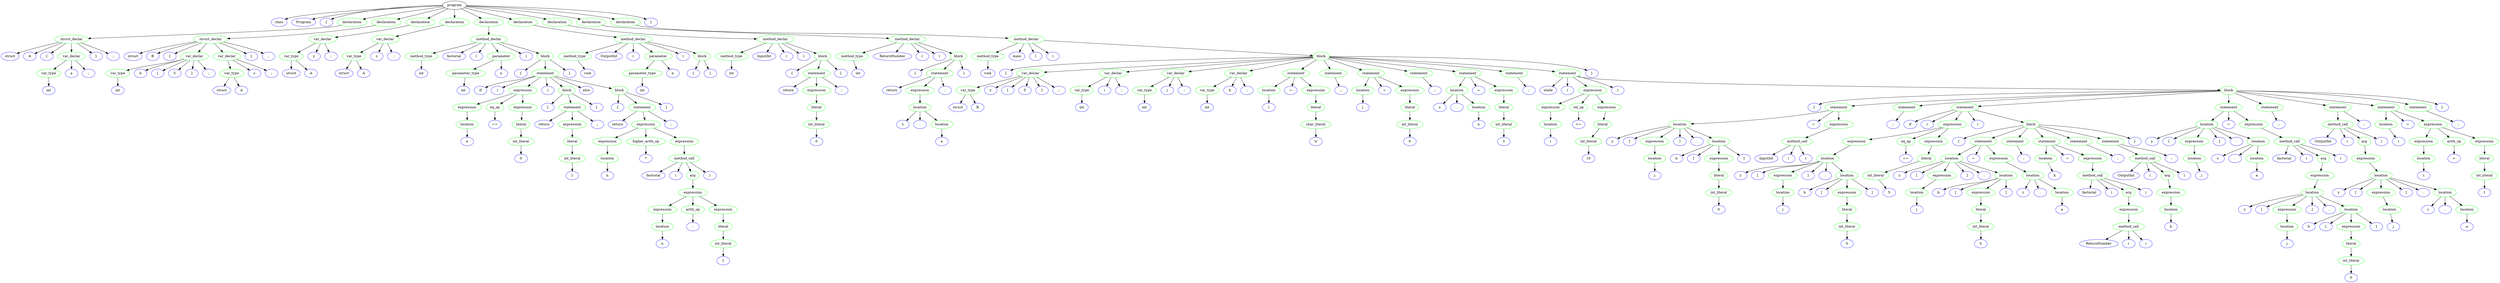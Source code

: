 // Trees/tree_gui.gv
digraph "Trees/tree_gui" {
	0 [label=program]
	1 [label=class color=blue]
	0 -> 1
	2 [label=Program color=blue]
	0 -> 2
	3 [label="{" color=blue]
	0 -> 3
	4 [label=declaration color=green]
	0 -> 4
	5 [label=struct_declar color=green]
	4 -> 5
	6 [label=struct color=blue]
	5 -> 6
	7 [label=A color=blue]
	5 -> 7
	8 [label="{" color=blue]
	5 -> 8
	9 [label=var_declar color=green]
	5 -> 9
	10 [label=var_type color=green]
	9 -> 10
	11 [label=int color=blue]
	10 -> 11
	12 [label=a color=blue]
	9 -> 12
	13 [label=";" color=blue]
	9 -> 13
	14 [label="}" color=blue]
	5 -> 14
	15 [label=";" color=blue]
	5 -> 15
	16 [label=declaration color=green]
	0 -> 16
	17 [label=struct_declar color=green]
	16 -> 17
	18 [label=struct color=blue]
	17 -> 18
	19 [label=B color=blue]
	17 -> 19
	20 [label="{" color=blue]
	17 -> 20
	21 [label=var_declar color=green]
	17 -> 21
	22 [label=var_type color=green]
	21 -> 22
	23 [label=int color=blue]
	22 -> 23
	24 [label=b color=blue]
	21 -> 24
	25 [label="[" color=blue]
	21 -> 25
	26 [label=5 color=blue]
	21 -> 26
	27 [label="]" color=blue]
	21 -> 27
	28 [label=";" color=blue]
	21 -> 28
	29 [label=var_declar color=green]
	17 -> 29
	30 [label=var_type color=green]
	29 -> 30
	31 [label=struct color=blue]
	30 -> 31
	32 [label=A color=blue]
	30 -> 32
	33 [label=c color=blue]
	29 -> 33
	34 [label=";" color=blue]
	29 -> 34
	35 [label="}" color=blue]
	17 -> 35
	36 [label=";" color=blue]
	17 -> 36
	37 [label=declaration color=green]
	0 -> 37
	38 [label=var_declar color=green]
	37 -> 38
	39 [label=var_type color=green]
	38 -> 39
	40 [label=struct color=blue]
	39 -> 40
	41 [label=A color=blue]
	39 -> 41
	42 [label=y color=blue]
	38 -> 42
	43 [label=";" color=blue]
	38 -> 43
	44 [label=declaration color=green]
	0 -> 44
	45 [label=var_declar color=green]
	44 -> 45
	46 [label=var_type color=green]
	45 -> 46
	47 [label=struct color=blue]
	46 -> 47
	48 [label=A color=blue]
	46 -> 48
	49 [label=z color=blue]
	45 -> 49
	50 [label=";" color=blue]
	45 -> 50
	51 [label=declaration color=green]
	0 -> 51
	52 [label=method_declar color=green]
	51 -> 52
	53 [label=method_type color=green]
	52 -> 53
	54 [label=int color=blue]
	53 -> 54
	55 [label=factorial color=blue]
	52 -> 55
	56 [label="(" color=blue]
	52 -> 56
	57 [label=parameter color=green]
	52 -> 57
	58 [label=parameter_type color=green]
	57 -> 58
	59 [label=int color=blue]
	58 -> 59
	60 [label=n color=blue]
	57 -> 60
	61 [label=")" color=blue]
	52 -> 61
	62 [label=block color=green]
	52 -> 62
	63 [label="{" color=blue]
	62 -> 63
	64 [label=statement color=green]
	62 -> 64
	65 [label=if color=blue]
	64 -> 65
	66 [label="(" color=blue]
	64 -> 66
	67 [label=expression color=green]
	64 -> 67
	68 [label=expression color=green]
	67 -> 68
	69 [label=location color=green]
	68 -> 69
	70 [label=n color=blue]
	69 -> 70
	71 [label=eq_op color=green]
	67 -> 71
	72 [label="==" color=blue]
	71 -> 72
	73 [label=expression color=green]
	67 -> 73
	74 [label=literal color=green]
	73 -> 74
	75 [label=int_literal color=green]
	74 -> 75
	76 [label=0 color=blue]
	75 -> 76
	77 [label=")" color=blue]
	64 -> 77
	78 [label=block color=green]
	64 -> 78
	79 [label="{" color=blue]
	78 -> 79
	80 [label=statement color=green]
	78 -> 80
	81 [label=return color=blue]
	80 -> 81
	82 [label=expression color=green]
	80 -> 82
	83 [label=literal color=green]
	82 -> 83
	84 [label=int_literal color=green]
	83 -> 84
	85 [label=1 color=blue]
	84 -> 85
	86 [label=";" color=blue]
	80 -> 86
	87 [label="}" color=blue]
	78 -> 87
	88 [label=else color=blue]
	64 -> 88
	89 [label=block color=green]
	64 -> 89
	90 [label="{" color=blue]
	89 -> 90
	91 [label=statement color=green]
	89 -> 91
	92 [label=return color=blue]
	91 -> 92
	93 [label=expression color=green]
	91 -> 93
	94 [label=expression color=green]
	93 -> 94
	95 [label=location color=green]
	94 -> 95
	96 [label=n color=blue]
	95 -> 96
	97 [label=higher_arith_op color=green]
	93 -> 97
	98 [label="*" color=blue]
	97 -> 98
	99 [label=expression color=green]
	93 -> 99
	100 [label=method_call color=green]
	99 -> 100
	101 [label=factorial color=blue]
	100 -> 101
	102 [label="(" color=blue]
	100 -> 102
	103 [label=arg color=green]
	100 -> 103
	104 [label=expression color=green]
	103 -> 104
	105 [label=expression color=green]
	104 -> 105
	106 [label=location color=green]
	105 -> 106
	107 [label=n color=blue]
	106 -> 107
	108 [label=arith_op color=green]
	104 -> 108
	109 [label="-" color=blue]
	108 -> 109
	110 [label=expression color=green]
	104 -> 110
	111 [label=literal color=green]
	110 -> 111
	112 [label=int_literal color=green]
	111 -> 112
	113 [label=1 color=blue]
	112 -> 113
	114 [label=")" color=blue]
	100 -> 114
	115 [label=";" color=blue]
	91 -> 115
	116 [label="}" color=blue]
	89 -> 116
	117 [label="}" color=blue]
	62 -> 117
	118 [label=declaration color=green]
	0 -> 118
	119 [label=method_declar color=green]
	118 -> 119
	120 [label=method_type color=green]
	119 -> 120
	121 [label=void color=blue]
	120 -> 121
	122 [label=OutputInt color=blue]
	119 -> 122
	123 [label="(" color=blue]
	119 -> 123
	124 [label=parameter color=green]
	119 -> 124
	125 [label=parameter_type color=green]
	124 -> 125
	126 [label=int color=blue]
	125 -> 126
	127 [label=n color=blue]
	124 -> 127
	128 [label=")" color=blue]
	119 -> 128
	129 [label=block color=green]
	119 -> 129
	130 [label="{" color=blue]
	129 -> 130
	131 [label="}" color=blue]
	129 -> 131
	132 [label=declaration color=green]
	0 -> 132
	133 [label=method_declar color=green]
	132 -> 133
	134 [label=method_type color=green]
	133 -> 134
	135 [label=int color=blue]
	134 -> 135
	136 [label=InputInt color=blue]
	133 -> 136
	137 [label="(" color=blue]
	133 -> 137
	138 [label=")" color=blue]
	133 -> 138
	139 [label=block color=green]
	133 -> 139
	140 [label="{" color=blue]
	139 -> 140
	141 [label=statement color=green]
	139 -> 141
	142 [label=return color=blue]
	141 -> 142
	143 [label=expression color=green]
	141 -> 143
	144 [label=literal color=green]
	143 -> 144
	145 [label=int_literal color=green]
	144 -> 145
	146 [label=0 color=blue]
	145 -> 146
	147 [label=";" color=blue]
	141 -> 147
	148 [label="}" color=blue]
	139 -> 148
	149 [label=declaration color=green]
	0 -> 149
	150 [label=method_declar color=green]
	149 -> 150
	151 [label=method_type color=green]
	150 -> 151
	152 [label=int color=blue]
	151 -> 152
	153 [label=ReturnNumber color=blue]
	150 -> 153
	154 [label="(" color=blue]
	150 -> 154
	155 [label=")" color=blue]
	150 -> 155
	156 [label=block color=green]
	150 -> 156
	157 [label="{" color=blue]
	156 -> 157
	158 [label=statement color=green]
	156 -> 158
	159 [label=return color=blue]
	158 -> 159
	160 [label=expression color=green]
	158 -> 160
	161 [label=location color=green]
	160 -> 161
	162 [label=z color=blue]
	161 -> 162
	163 [label="." color=blue]
	161 -> 163
	164 [label=location color=green]
	161 -> 164
	165 [label=a color=blue]
	164 -> 165
	166 [label=";" color=blue]
	158 -> 166
	167 [label="}" color=blue]
	156 -> 167
	168 [label=declaration color=green]
	0 -> 168
	169 [label=method_declar color=green]
	168 -> 169
	170 [label=method_type color=green]
	169 -> 170
	171 [label=void color=blue]
	170 -> 171
	172 [label=main color=blue]
	169 -> 172
	173 [label="(" color=blue]
	169 -> 173
	174 [label=")" color=blue]
	169 -> 174
	175 [label=block color=green]
	169 -> 175
	176 [label="{" color=blue]
	175 -> 176
	177 [label=var_declar color=green]
	175 -> 177
	178 [label=var_type color=green]
	177 -> 178
	179 [label=struct color=blue]
	178 -> 179
	180 [label=B color=blue]
	178 -> 180
	181 [label=y color=blue]
	177 -> 181
	182 [label="[" color=blue]
	177 -> 182
	183 [label=5 color=blue]
	177 -> 183
	184 [label="]" color=blue]
	177 -> 184
	185 [label=";" color=blue]
	177 -> 185
	186 [label=var_declar color=green]
	175 -> 186
	187 [label=var_type color=green]
	186 -> 187
	188 [label=int color=blue]
	187 -> 188
	189 [label=i color=blue]
	186 -> 189
	190 [label=";" color=blue]
	186 -> 190
	191 [label=var_declar color=green]
	175 -> 191
	192 [label=var_type color=green]
	191 -> 192
	193 [label=int color=blue]
	192 -> 193
	194 [label=j color=blue]
	191 -> 194
	195 [label=";" color=blue]
	191 -> 195
	196 [label=var_declar color=green]
	175 -> 196
	197 [label=var_type color=green]
	196 -> 197
	198 [label=int color=blue]
	197 -> 198
	199 [label=k color=blue]
	196 -> 199
	200 [label=";" color=blue]
	196 -> 200
	201 [label=statement color=green]
	175 -> 201
	202 [label=location color=green]
	201 -> 202
	203 [label=i color=blue]
	202 -> 203
	204 [label="=" color=blue]
	201 -> 204
	205 [label=expression color=green]
	201 -> 205
	206 [label=literal color=green]
	205 -> 206
	207 [label=char_literal color=green]
	206 -> 207
	208 [label="'a'" color=blue]
	207 -> 208
	209 [label=statement color=green]
	175 -> 209
	210 [label=";" color=blue]
	209 -> 210
	211 [label=statement color=green]
	175 -> 211
	212 [label=location color=green]
	211 -> 212
	213 [label=j color=blue]
	212 -> 213
	214 [label="=" color=blue]
	211 -> 214
	215 [label=expression color=green]
	211 -> 215
	216 [label=literal color=green]
	215 -> 216
	217 [label=int_literal color=green]
	216 -> 217
	218 [label=0 color=blue]
	217 -> 218
	219 [label=statement color=green]
	175 -> 219
	220 [label=";" color=blue]
	219 -> 220
	221 [label=statement color=green]
	175 -> 221
	222 [label=location color=green]
	221 -> 222
	223 [label=z color=blue]
	222 -> 223
	224 [label="." color=blue]
	222 -> 224
	225 [label=location color=green]
	222 -> 225
	226 [label=a color=blue]
	225 -> 226
	227 [label="=" color=blue]
	221 -> 227
	228 [label=expression color=green]
	221 -> 228
	229 [label=literal color=green]
	228 -> 229
	230 [label=int_literal color=green]
	229 -> 230
	231 [label=3 color=blue]
	230 -> 231
	232 [label=statement color=green]
	175 -> 232
	233 [label=";" color=blue]
	232 -> 233
	234 [label=statement color=green]
	175 -> 234
	235 [label=while color=blue]
	234 -> 235
	236 [label="(" color=blue]
	234 -> 236
	237 [label=expression color=green]
	234 -> 237
	238 [label=expression color=green]
	237 -> 238
	239 [label=location color=green]
	238 -> 239
	240 [label=i color=blue]
	239 -> 240
	241 [label=rel_op color=green]
	237 -> 241
	242 [label="<=" color=blue]
	241 -> 242
	243 [label=expression color=green]
	237 -> 243
	244 [label=literal color=green]
	243 -> 244
	245 [label=int_literal color=green]
	244 -> 245
	246 [label=10 color=blue]
	245 -> 246
	247 [label=")" color=blue]
	234 -> 247
	248 [label=block color=green]
	234 -> 248
	249 [label="{" color=blue]
	248 -> 249
	250 [label=statement color=green]
	248 -> 250
	251 [label=location color=green]
	250 -> 251
	252 [label=y color=blue]
	251 -> 252
	253 [label="[" color=blue]
	251 -> 253
	254 [label=expression color=green]
	251 -> 254
	255 [label=location color=green]
	254 -> 255
	256 [label=j color=blue]
	255 -> 256
	257 [label="]" color=blue]
	251 -> 257
	258 [label="." color=blue]
	251 -> 258
	259 [label=location color=green]
	251 -> 259
	260 [label=b color=blue]
	259 -> 260
	261 [label="[" color=blue]
	259 -> 261
	262 [label=expression color=green]
	259 -> 262
	263 [label=literal color=green]
	262 -> 263
	264 [label=int_literal color=green]
	263 -> 264
	265 [label=0 color=blue]
	264 -> 265
	266 [label="]" color=blue]
	259 -> 266
	267 [label="=" color=blue]
	250 -> 267
	268 [label=expression color=green]
	250 -> 268
	269 [label=method_call color=green]
	268 -> 269
	270 [label=InputInt color=blue]
	269 -> 270
	271 [label="(" color=blue]
	269 -> 271
	272 [label=")" color=blue]
	269 -> 272
	273 [label=statement color=green]
	248 -> 273
	274 [label=";" color=blue]
	273 -> 274
	275 [label=statement color=green]
	248 -> 275
	276 [label=if color=blue]
	275 -> 276
	277 [label="(" color=blue]
	275 -> 277
	278 [label=expression color=green]
	275 -> 278
	279 [label=expression color=green]
	278 -> 279
	280 [label=location color=green]
	279 -> 280
	281 [label=y color=blue]
	280 -> 281
	282 [label="[" color=blue]
	280 -> 282
	283 [label=expression color=green]
	280 -> 283
	284 [label=location color=green]
	283 -> 284
	285 [label=j color=blue]
	284 -> 285
	286 [label="]" color=blue]
	280 -> 286
	287 [label="." color=blue]
	280 -> 287
	288 [label=location color=green]
	280 -> 288
	289 [label=b color=blue]
	288 -> 289
	290 [label="[" color=blue]
	288 -> 290
	291 [label=expression color=green]
	288 -> 291
	292 [label=literal color=green]
	291 -> 292
	293 [label=int_literal color=green]
	292 -> 293
	294 [label=0 color=blue]
	293 -> 294
	295 [label="]" color=blue]
	288 -> 295
	296 [label=eq_op color=green]
	278 -> 296
	297 [label="==" color=blue]
	296 -> 297
	298 [label=expression color=green]
	278 -> 298
	299 [label=literal color=green]
	298 -> 299
	300 [label=int_literal color=green]
	299 -> 300
	301 [label=5 color=blue]
	300 -> 301
	302 [label=")" color=blue]
	275 -> 302
	303 [label=block color=green]
	275 -> 303
	304 [label="{" color=blue]
	303 -> 304
	305 [label=statement color=green]
	303 -> 305
	306 [label=location color=green]
	305 -> 306
	307 [label=y color=blue]
	306 -> 307
	308 [label="[" color=blue]
	306 -> 308
	309 [label=expression color=green]
	306 -> 309
	310 [label=location color=green]
	309 -> 310
	311 [label=j color=blue]
	310 -> 311
	312 [label="]" color=blue]
	306 -> 312
	313 [label="." color=blue]
	306 -> 313
	314 [label=location color=green]
	306 -> 314
	315 [label=b color=blue]
	314 -> 315
	316 [label="[" color=blue]
	314 -> 316
	317 [label=expression color=green]
	314 -> 317
	318 [label=literal color=green]
	317 -> 318
	319 [label=int_literal color=green]
	318 -> 319
	320 [label=0 color=blue]
	319 -> 320
	321 [label="]" color=blue]
	314 -> 321
	322 [label="=" color=blue]
	305 -> 322
	323 [label=expression color=green]
	305 -> 323
	324 [label=location color=green]
	323 -> 324
	325 [label=z color=blue]
	324 -> 325
	326 [label="." color=blue]
	324 -> 326
	327 [label=location color=green]
	324 -> 327
	328 [label=a color=blue]
	327 -> 328
	329 [label=statement color=green]
	303 -> 329
	330 [label=";" color=blue]
	329 -> 330
	331 [label=statement color=green]
	303 -> 331
	332 [label=location color=green]
	331 -> 332
	333 [label=k color=blue]
	332 -> 333
	334 [label="=" color=blue]
	331 -> 334
	335 [label=expression color=green]
	331 -> 335
	336 [label=method_call color=green]
	335 -> 336
	337 [label=factorial color=blue]
	336 -> 337
	338 [label="(" color=blue]
	336 -> 338
	339 [label=arg color=green]
	336 -> 339
	340 [label=expression color=green]
	339 -> 340
	341 [label=method_call color=green]
	340 -> 341
	342 [label=ReturnNumber color=blue]
	341 -> 342
	343 [label="(" color=blue]
	341 -> 343
	344 [label=")" color=blue]
	341 -> 344
	345 [label=")" color=blue]
	336 -> 345
	346 [label=statement color=green]
	303 -> 346
	347 [label=";" color=blue]
	346 -> 347
	348 [label=statement color=green]
	303 -> 348
	349 [label=method_call color=green]
	348 -> 349
	350 [label=OutputInt color=blue]
	349 -> 350
	351 [label="(" color=blue]
	349 -> 351
	352 [label=arg color=green]
	349 -> 352
	353 [label=expression color=green]
	352 -> 353
	354 [label=location color=green]
	353 -> 354
	355 [label=k color=blue]
	354 -> 355
	356 [label=")" color=blue]
	349 -> 356
	357 [label=";" color=blue]
	348 -> 357
	358 [label="}" color=blue]
	303 -> 358
	359 [label=statement color=green]
	248 -> 359
	360 [label=location color=green]
	359 -> 360
	361 [label=y color=blue]
	360 -> 361
	362 [label="[" color=blue]
	360 -> 362
	363 [label=expression color=green]
	360 -> 363
	364 [label=location color=green]
	363 -> 364
	365 [label=j color=blue]
	364 -> 365
	366 [label="]" color=blue]
	360 -> 366
	367 [label="." color=blue]
	360 -> 367
	368 [label=location color=green]
	360 -> 368
	369 [label=c color=blue]
	368 -> 369
	370 [label="." color=blue]
	368 -> 370
	371 [label=location color=green]
	368 -> 371
	372 [label=a color=blue]
	371 -> 372
	373 [label="=" color=blue]
	359 -> 373
	374 [label=expression color=green]
	359 -> 374
	375 [label=method_call color=green]
	374 -> 375
	376 [label=factorial color=blue]
	375 -> 376
	377 [label="(" color=blue]
	375 -> 377
	378 [label=arg color=green]
	375 -> 378
	379 [label=expression color=green]
	378 -> 379
	380 [label=location color=green]
	379 -> 380
	381 [label=y color=blue]
	380 -> 381
	382 [label="[" color=blue]
	380 -> 382
	383 [label=expression color=green]
	380 -> 383
	384 [label=location color=green]
	383 -> 384
	385 [label=j color=blue]
	384 -> 385
	386 [label="]" color=blue]
	380 -> 386
	387 [label="." color=blue]
	380 -> 387
	388 [label=location color=green]
	380 -> 388
	389 [label=b color=blue]
	388 -> 389
	390 [label="[" color=blue]
	388 -> 390
	391 [label=expression color=green]
	388 -> 391
	392 [label=literal color=green]
	391 -> 392
	393 [label=int_literal color=green]
	392 -> 393
	394 [label=0 color=blue]
	393 -> 394
	395 [label="]" color=blue]
	388 -> 395
	396 [label=")" color=blue]
	375 -> 396
	397 [label=statement color=green]
	248 -> 397
	398 [label=";" color=blue]
	397 -> 398
	399 [label=statement color=green]
	248 -> 399
	400 [label=method_call color=green]
	399 -> 400
	401 [label=OutputInt color=blue]
	400 -> 401
	402 [label="(" color=blue]
	400 -> 402
	403 [label=arg color=green]
	400 -> 403
	404 [label=expression color=green]
	403 -> 404
	405 [label=location color=green]
	404 -> 405
	406 [label=y color=blue]
	405 -> 406
	407 [label="[" color=blue]
	405 -> 407
	408 [label=expression color=green]
	405 -> 408
	409 [label=location color=green]
	408 -> 409
	410 [label=j color=blue]
	409 -> 410
	411 [label="]" color=blue]
	405 -> 411
	412 [label="." color=blue]
	405 -> 412
	413 [label=location color=green]
	405 -> 413
	414 [label=c color=blue]
	413 -> 414
	415 [label="." color=blue]
	413 -> 415
	416 [label=location color=green]
	413 -> 416
	417 [label=a color=blue]
	416 -> 417
	418 [label=")" color=blue]
	400 -> 418
	419 [label=";" color=blue]
	399 -> 419
	420 [label=statement color=green]
	248 -> 420
	421 [label=location color=green]
	420 -> 421
	422 [label=i color=blue]
	421 -> 422
	423 [label="=" color=blue]
	420 -> 423
	424 [label=expression color=green]
	420 -> 424
	425 [label=expression color=green]
	424 -> 425
	426 [label=location color=green]
	425 -> 426
	427 [label=i color=blue]
	426 -> 427
	428 [label=arith_op color=green]
	424 -> 428
	429 [label="+" color=blue]
	428 -> 429
	430 [label=expression color=green]
	424 -> 430
	431 [label=literal color=green]
	430 -> 431
	432 [label=int_literal color=green]
	431 -> 432
	433 [label=1 color=blue]
	432 -> 433
	434 [label=statement color=green]
	248 -> 434
	435 [label=";" color=blue]
	434 -> 435
	436 [label="}" color=blue]
	248 -> 436
	437 [label="}" color=blue]
	175 -> 437
	438 [label="}" color=blue]
	0 -> 438
}
